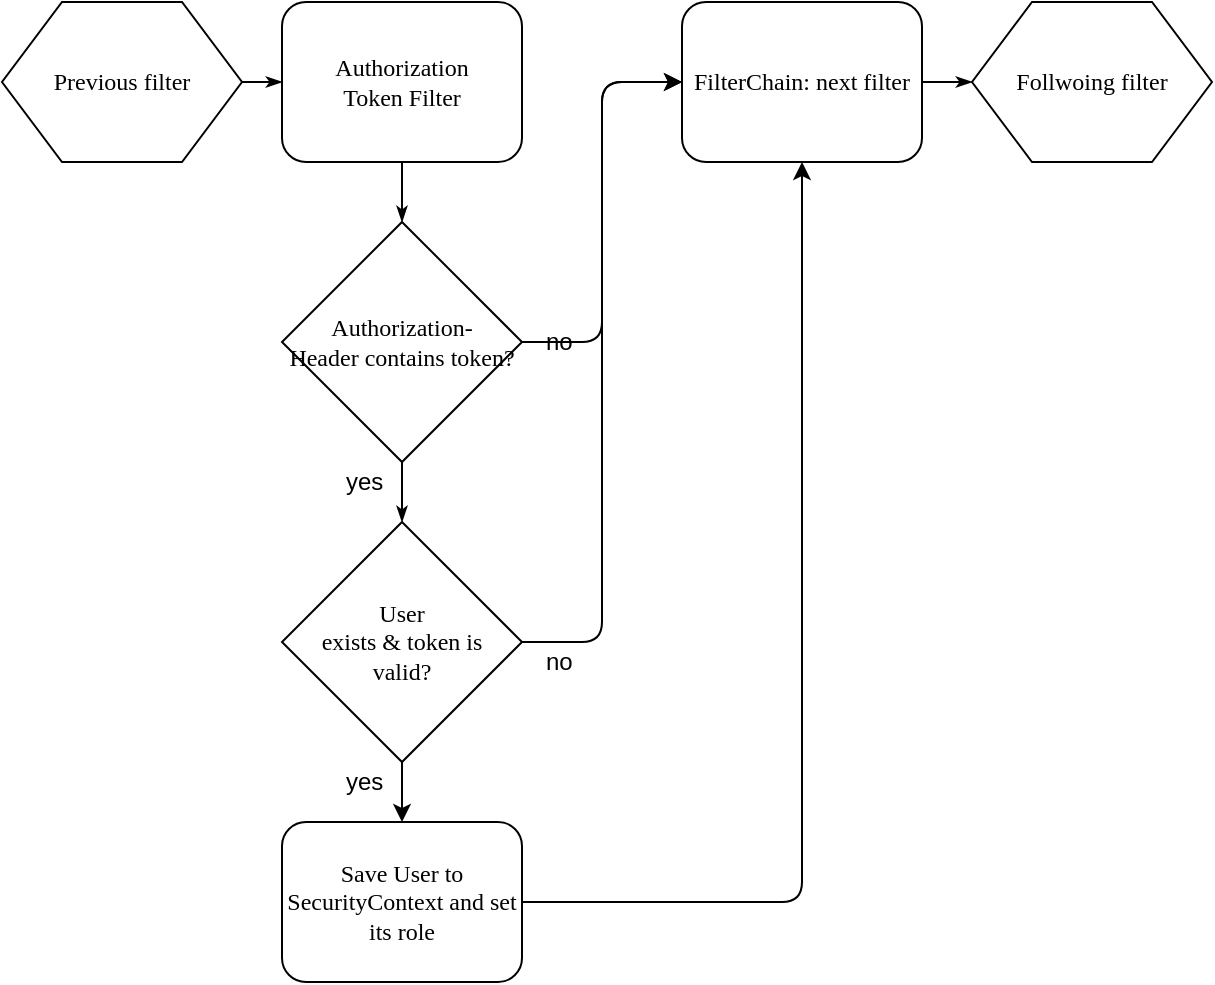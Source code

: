 <mxfile version="12.2.2" type="device" pages="1"><diagram name="Page-1" id="8ce9d11a-91a2-4d17-14d8-a56ed91bf033"><mxGraphModel dx="1072" dy="792" grid="1" gridSize="10" guides="1" tooltips="1" connect="1" arrows="1" fold="1" page="1" pageScale="1" pageWidth="1100" pageHeight="850" background="#ffffff" math="0" shadow="0"><root><mxCell id="0"/><mxCell id="1" parent="0"/><mxCell id="17ea667e15c223fc-28" style="edgeStyle=orthogonalEdgeStyle;rounded=1;html=1;labelBackgroundColor=none;startArrow=none;startFill=0;startSize=5;endArrow=classicThin;endFill=1;endSize=5;jettySize=auto;orthogonalLoop=1;strokeWidth=1;fontFamily=Verdana;fontSize=8" parent="1" source="17ea667e15c223fc-1" target="17ea667e15c223fc-2" edge="1"><mxGeometry relative="1" as="geometry"/></mxCell><mxCell id="17ea667e15c223fc-1" value="Previous filter" style="shape=hexagon;perimeter=hexagonPerimeter;whiteSpace=wrap;html=1;rounded=0;shadow=0;labelBackgroundColor=none;strokeWidth=1;fontFamily=Verdana;fontSize=12;align=center;" parent="1" vertex="1"><mxGeometry x="40" y="60" width="120" height="80" as="geometry"/></mxCell><mxCell id="17ea667e15c223fc-29" style="edgeStyle=orthogonalEdgeStyle;rounded=1;html=1;labelBackgroundColor=none;startArrow=none;startFill=0;startSize=5;endArrow=classicThin;endFill=1;endSize=5;jettySize=auto;orthogonalLoop=1;strokeWidth=1;fontFamily=Verdana;fontSize=8;entryX=0.5;entryY=0;entryDx=0;entryDy=0;" parent="1" source="17ea667e15c223fc-2" target="17ea667e15c223fc-4" edge="1"><mxGeometry relative="1" as="geometry"><mxPoint x="240" y="160" as="targetPoint"/></mxGeometry></mxCell><mxCell id="17ea667e15c223fc-2" value="Authorization&lt;br&gt;Token Filter" style="rounded=1;whiteSpace=wrap;html=1;shadow=0;labelBackgroundColor=none;strokeWidth=1;fontFamily=Verdana;fontSize=12;align=center;" parent="1" vertex="1"><mxGeometry x="180" y="60" width="120" height="80" as="geometry"/></mxCell><mxCell id="17ea667e15c223fc-39" style="edgeStyle=orthogonalEdgeStyle;rounded=1;html=1;labelBackgroundColor=none;startArrow=none;startFill=0;startSize=5;endArrow=classicThin;endFill=1;endSize=5;jettySize=auto;orthogonalLoop=1;strokeWidth=1;fontFamily=Verdana;fontSize=8;entryX=0.5;entryY=0;entryDx=0;entryDy=0;" parent="1" source="17ea667e15c223fc-4" target="fPLEplg02p0t5iZaPnTh-1" edge="1"><mxGeometry relative="1" as="geometry"><mxPoint x="240" y="340" as="targetPoint"/></mxGeometry></mxCell><mxCell id="fPLEplg02p0t5iZaPnTh-10" value="" style="edgeStyle=orthogonalEdgeStyle;rounded=1;orthogonalLoop=1;jettySize=auto;html=1;entryX=0;entryY=0.5;entryDx=0;entryDy=0;" parent="1" source="17ea667e15c223fc-4" target="17ea667e15c223fc-12" edge="1"><mxGeometry relative="1" as="geometry"><mxPoint x="380" y="240" as="targetPoint"/></mxGeometry></mxCell><mxCell id="17ea667e15c223fc-4" value="Authorization-&lt;br&gt;Header contains token?" style="shape=hexagon;perimeter=hexagonPerimeter;whiteSpace=wrap;html=1;rounded=0;shadow=0;labelBackgroundColor=none;strokeWidth=1;fontFamily=Verdana;fontSize=12;align=center;size=0.5;" parent="1" vertex="1"><mxGeometry x="180" y="170" width="120" height="120" as="geometry"/></mxCell><mxCell id="17ea667e15c223fc-42" style="edgeStyle=orthogonalEdgeStyle;rounded=1;html=1;labelBackgroundColor=none;startArrow=none;startFill=0;startSize=5;endArrow=classicThin;endFill=1;endSize=5;jettySize=auto;orthogonalLoop=1;strokeWidth=1;fontFamily=Verdana;fontSize=8;exitX=1;exitY=0.5;exitDx=0;exitDy=0;" parent="1" source="17ea667e15c223fc-12" target="17ea667e15c223fc-13" edge="1"><mxGeometry relative="1" as="geometry"><Array as="points"><mxPoint x="515" y="100"/><mxPoint x="515" y="100"/></Array></mxGeometry></mxCell><mxCell id="17ea667e15c223fc-12" value="FilterChain: next filter" style="rounded=1;whiteSpace=wrap;html=1;shadow=0;labelBackgroundColor=none;strokeWidth=1;fontFamily=Verdana;fontSize=12;align=center;" parent="1" vertex="1"><mxGeometry x="380" y="60" width="120" height="80" as="geometry"/></mxCell><mxCell id="17ea667e15c223fc-13" value="Follwoing filter" style="shape=hexagon;perimeter=hexagonPerimeter;whiteSpace=wrap;html=1;rounded=0;shadow=0;labelBackgroundColor=none;strokeWidth=1;fontFamily=Verdana;fontSize=12;align=center;" parent="1" vertex="1"><mxGeometry x="525" y="60" width="120" height="80" as="geometry"/></mxCell><mxCell id="fPLEplg02p0t5iZaPnTh-12" value="" style="edgeStyle=orthogonalEdgeStyle;rounded=1;orthogonalLoop=1;jettySize=auto;html=1;entryX=0.5;entryY=0;entryDx=0;entryDy=0;" parent="1" source="fPLEplg02p0t5iZaPnTh-1" target="fPLEplg02p0t5iZaPnTh-13" edge="1"><mxGeometry relative="1" as="geometry"><mxPoint x="240" y="520" as="targetPoint"/></mxGeometry></mxCell><mxCell id="fPLEplg02p0t5iZaPnTh-15" value="" style="edgeStyle=orthogonalEdgeStyle;rounded=1;orthogonalLoop=1;jettySize=auto;html=1;entryX=0;entryY=0.5;entryDx=0;entryDy=0;" parent="1" source="fPLEplg02p0t5iZaPnTh-1" target="17ea667e15c223fc-12" edge="1"><mxGeometry relative="1" as="geometry"><mxPoint x="380" y="400" as="targetPoint"/></mxGeometry></mxCell><mxCell id="fPLEplg02p0t5iZaPnTh-1" value="User &lt;br&gt;exists &amp;amp; token is &lt;br&gt;valid?" style="shape=hexagon;perimeter=hexagonPerimeter;whiteSpace=wrap;html=1;rounded=0;shadow=0;labelBackgroundColor=none;strokeWidth=1;fontFamily=Verdana;fontSize=12;align=center;size=0.5;" parent="1" vertex="1"><mxGeometry x="180" y="320" width="120" height="120" as="geometry"/></mxCell><mxCell id="fPLEplg02p0t5iZaPnTh-7" value="yes" style="text;html=1;resizable=0;points=[];autosize=1;align=left;verticalAlign=top;spacingTop=-4;" parent="1" vertex="1"><mxGeometry x="210" y="290" width="30" height="20" as="geometry"/></mxCell><mxCell id="fPLEplg02p0t5iZaPnTh-8" value="yes" style="text;html=1;resizable=0;points=[];autosize=1;align=left;verticalAlign=top;spacingTop=-4;" parent="1" vertex="1"><mxGeometry x="210" y="440" width="30" height="20" as="geometry"/></mxCell><mxCell id="fPLEplg02p0t5iZaPnTh-17" value="" style="edgeStyle=orthogonalEdgeStyle;rounded=1;orthogonalLoop=1;jettySize=auto;html=1;" parent="1" source="fPLEplg02p0t5iZaPnTh-13" target="17ea667e15c223fc-12" edge="1"><mxGeometry relative="1" as="geometry"/></mxCell><mxCell id="fPLEplg02p0t5iZaPnTh-13" value="Save User to SecurityContext and set its role" style="rounded=1;whiteSpace=wrap;html=1;shadow=0;labelBackgroundColor=none;strokeWidth=1;fontFamily=Verdana;fontSize=12;align=center;" parent="1" vertex="1"><mxGeometry x="180" y="470" width="120" height="80" as="geometry"/></mxCell><mxCell id="fPLEplg02p0t5iZaPnTh-18" value="no" style="text;html=1;resizable=0;points=[];autosize=1;align=left;verticalAlign=top;spacingTop=-4;" parent="1" vertex="1"><mxGeometry x="310" y="220" width="30" height="20" as="geometry"/></mxCell><mxCell id="fPLEplg02p0t5iZaPnTh-19" value="no" style="text;html=1;resizable=0;points=[];autosize=1;align=left;verticalAlign=top;spacingTop=-4;" parent="1" vertex="1"><mxGeometry x="310" y="380" width="30" height="20" as="geometry"/></mxCell></root></mxGraphModel></diagram></mxfile>